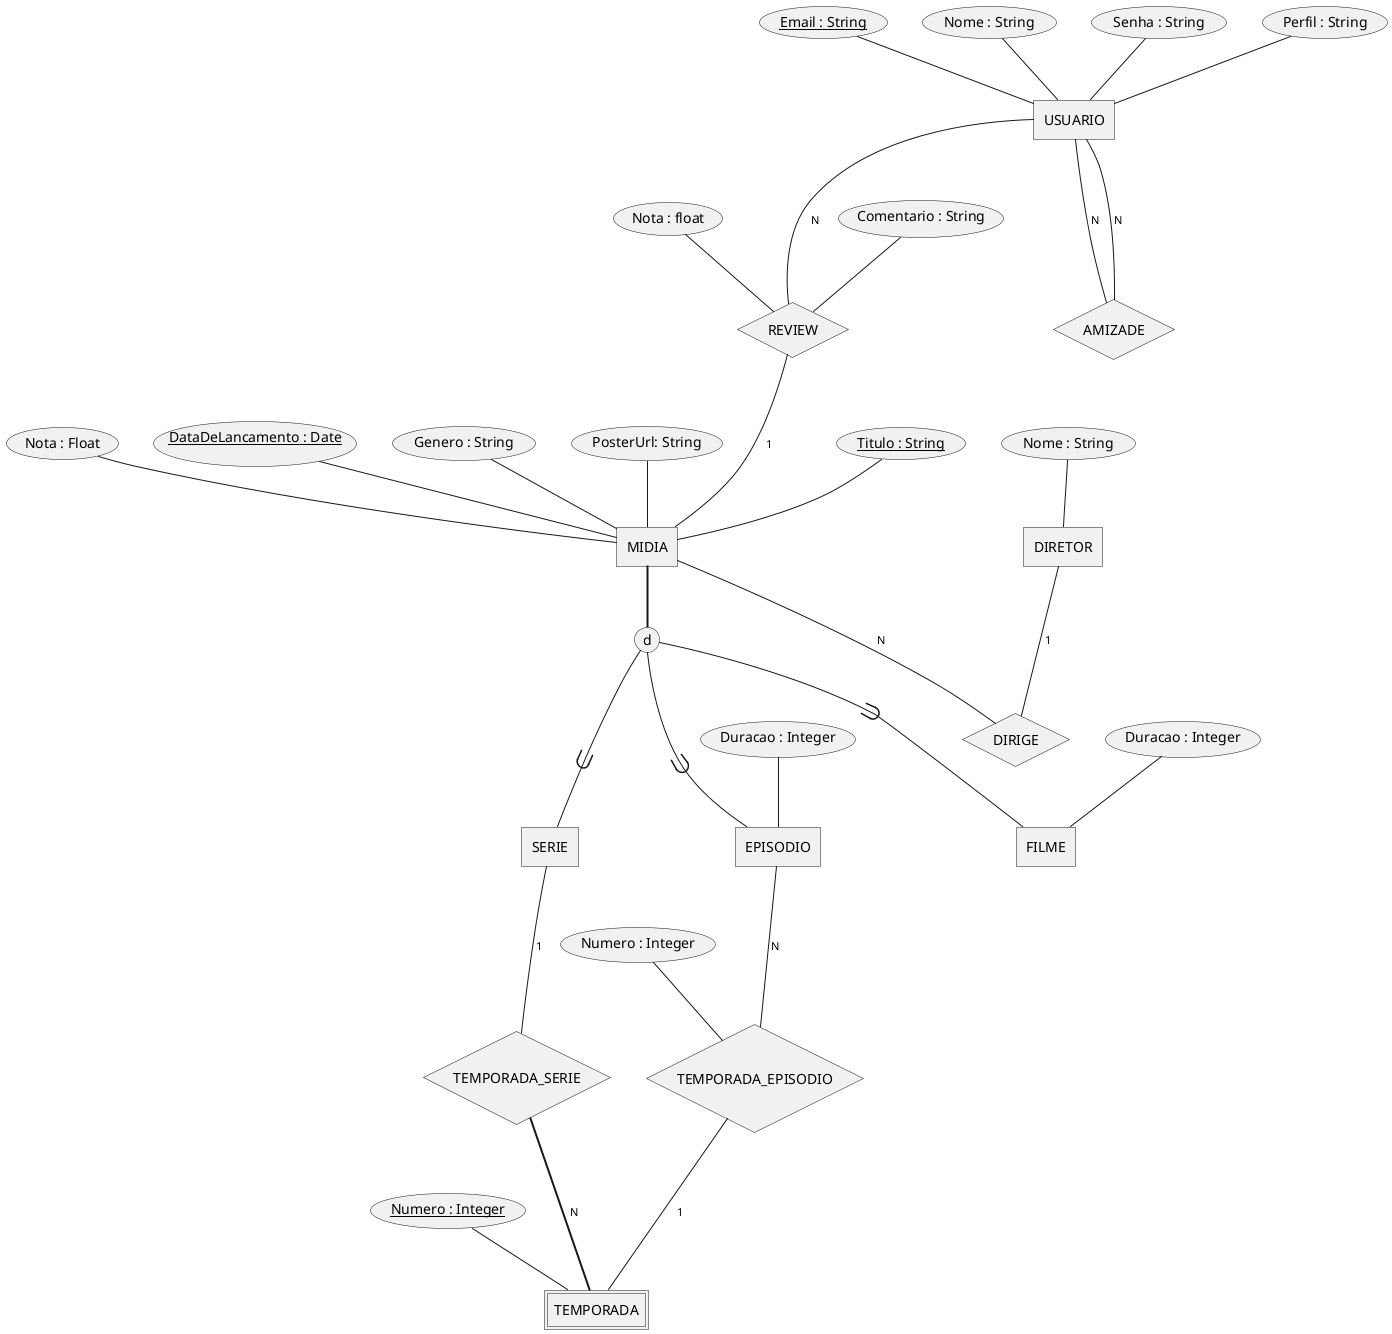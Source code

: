 @startchen ER

entity USUARIO{
  Email : String <<key>>
  Nome : String
  Senha : String
  Perfil : String
}

entity MIDIA{
  Titulo : String <<key>>
  Nota : Float
  DataDeLancamento : Date <<key>>
  Genero : String
  PosterUrl: String
}

entity FILME{
  Duracao : Integer
}

entity TEMPORADA <<weak>>{
  Numero : Integer <<key>>
}

entity EPISODIO{
  Duracao : Integer
}

entity DIRETOR{
  Nome : String
}

relationship TEMPORADA_SERIE{
}

relationship TEMPORADA_EPISODIO{
  Numero : Integer
}

relationship DIRIGE{
}

relationship REVIEW{
  Comentario : String
  Nota : float
}

entity SERIE{
}

relationship AMIZADE{
}


MIDIA =>= d {FILME, SERIE, EPISODIO}

EPISODIO -N- TEMPORADA_EPISODIO
TEMPORADA_EPISODIO -1- TEMPORADA
SERIE-1- TEMPORADA_SERIE
TEMPORADA_SERIE =N= TEMPORADA
MIDIA -N- DIRIGE
DIRETOR -1- DIRIGE
USUARIO -N- REVIEW
REVIEW -1- MIDIA
USUARIO -N- AMIZADE
USUARIO -N- AMIZADE

@endchen